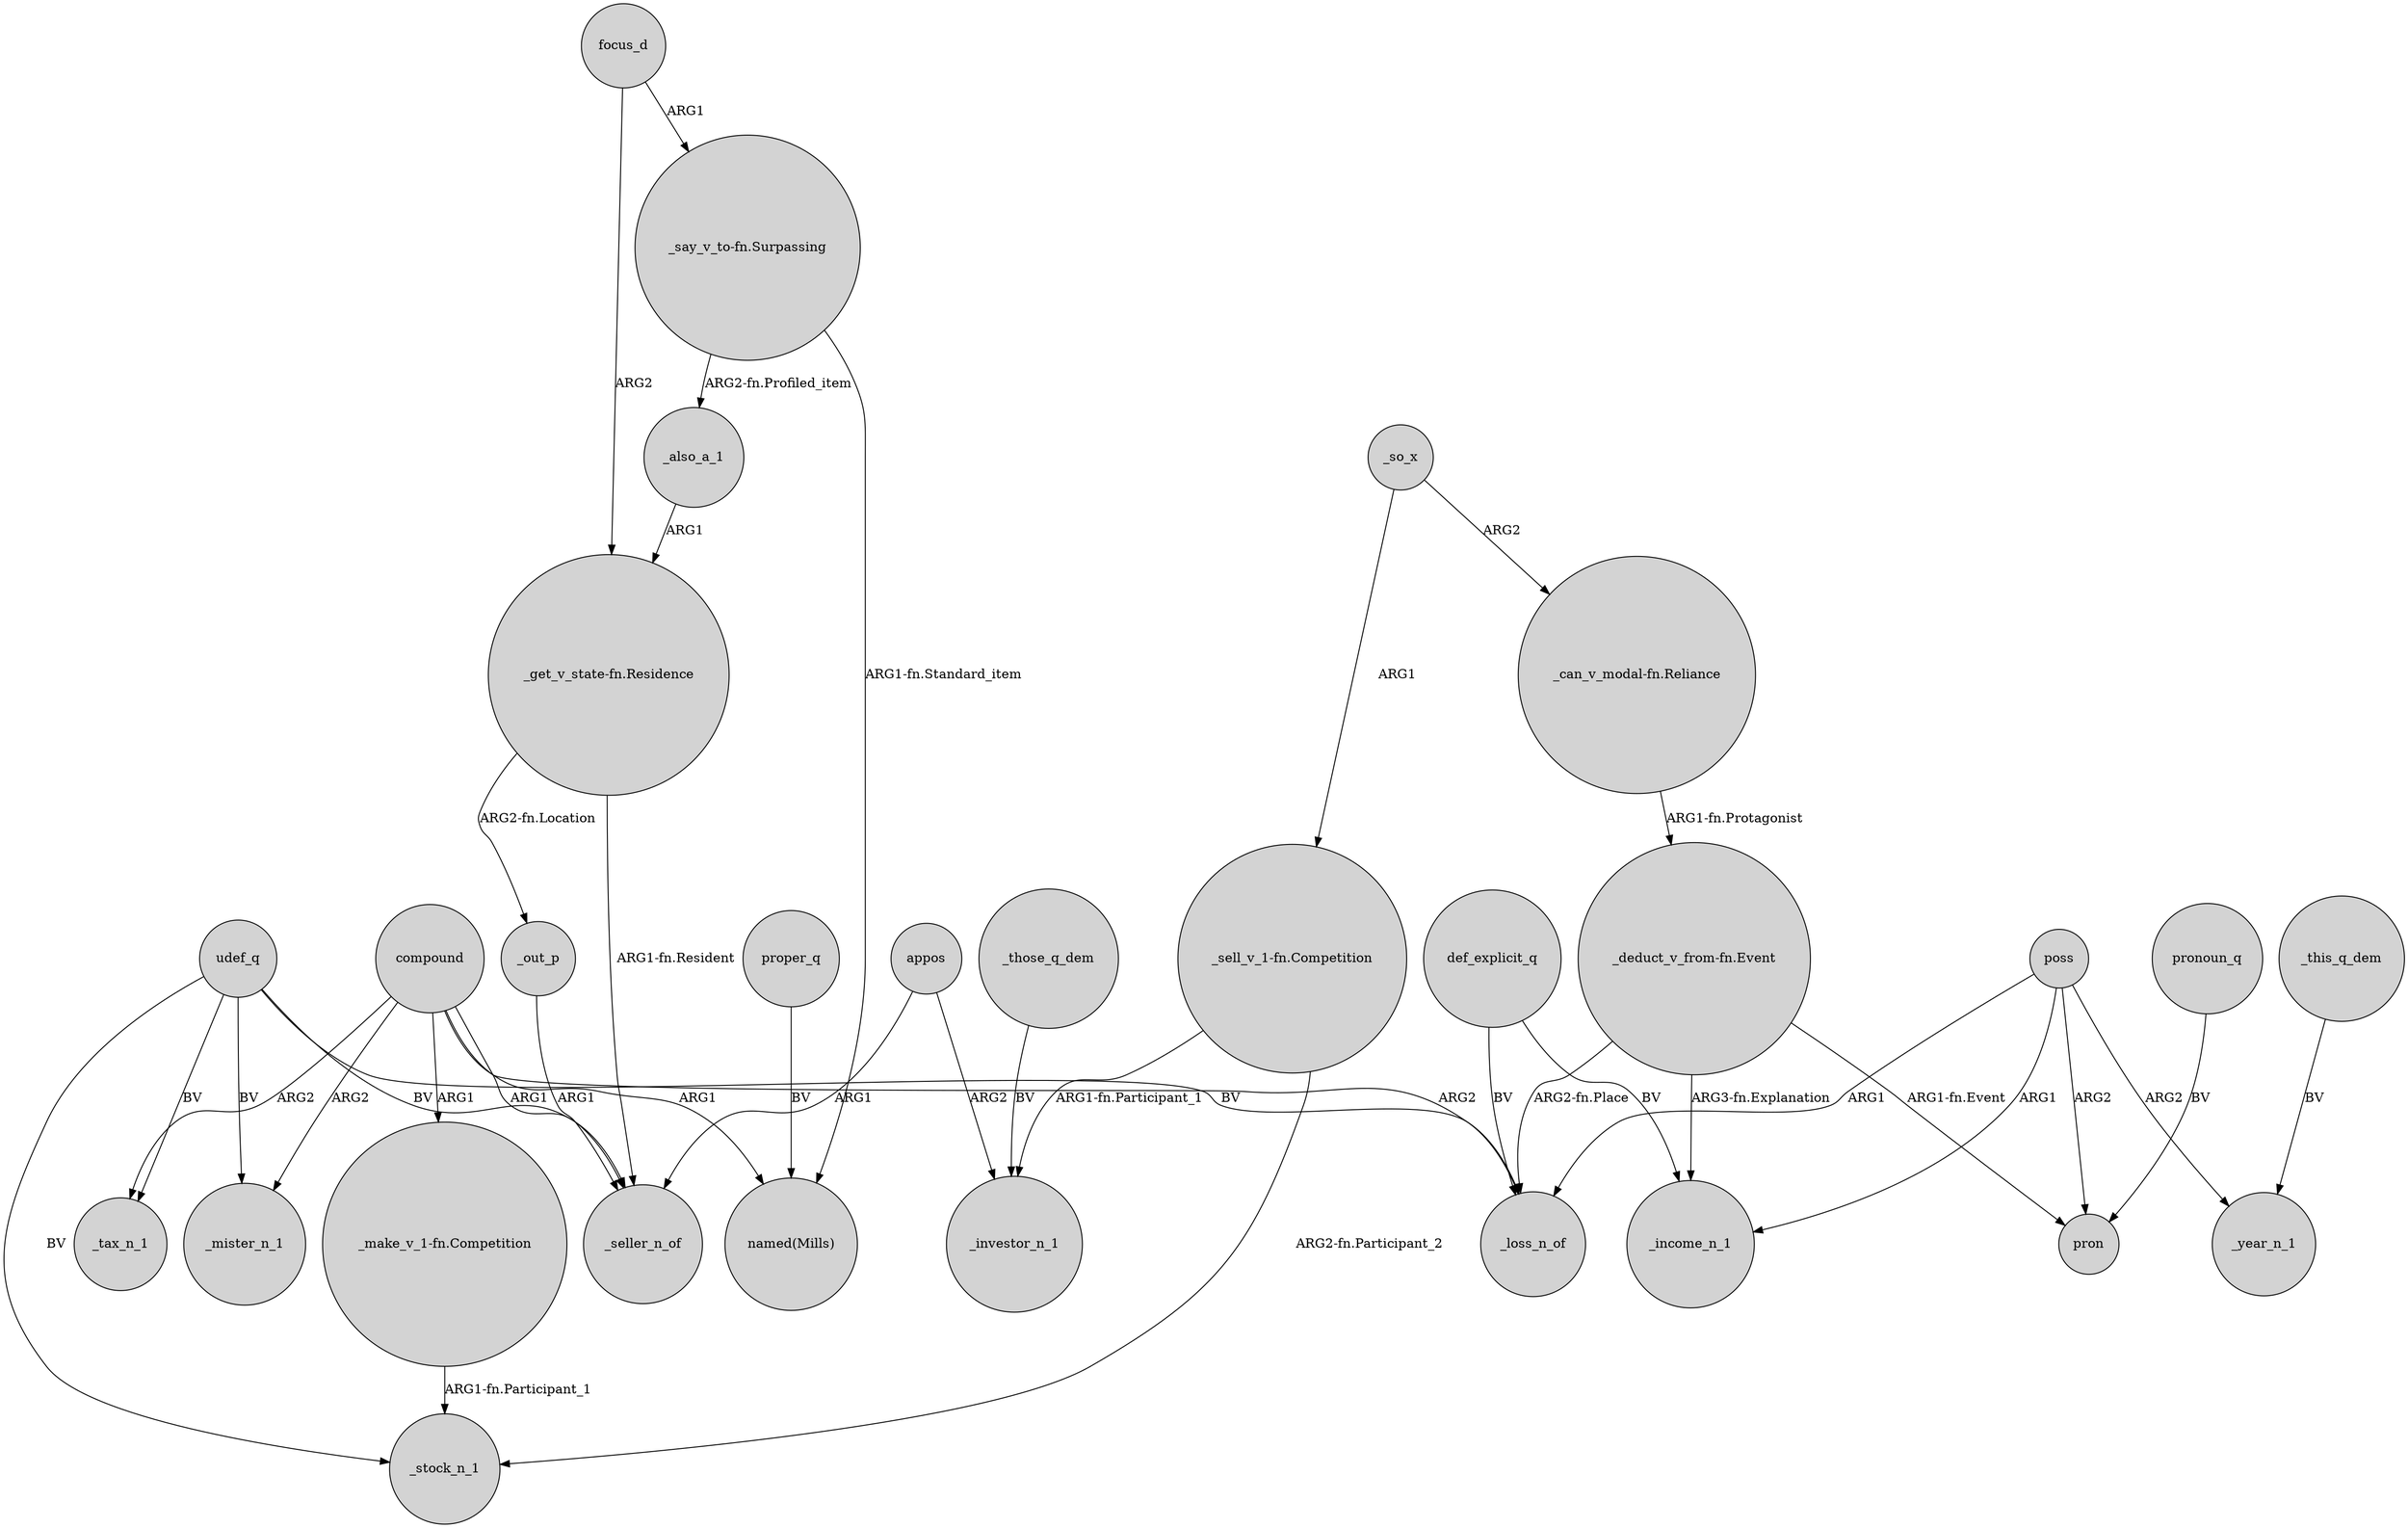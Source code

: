digraph {
	node [shape=circle style=filled]
	"_make_v_1-fn.Competition" -> _stock_n_1 [label="ARG1-fn.Participant_1"]
	compound -> _mister_n_1 [label=ARG2]
	"_get_v_state-fn.Residence" -> _out_p [label="ARG2-fn.Location"]
	udef_q -> _seller_n_of [label=BV]
	focus_d -> "_get_v_state-fn.Residence" [label=ARG2]
	def_explicit_q -> _loss_n_of [label=BV]
	_out_p -> _seller_n_of [label=ARG1]
	"_deduct_v_from-fn.Event" -> _loss_n_of [label="ARG2-fn.Place"]
	"_sell_v_1-fn.Competition" -> _investor_n_1 [label="ARG1-fn.Participant_1"]
	"_deduct_v_from-fn.Event" -> pron [label="ARG1-fn.Event"]
	udef_q -> _tax_n_1 [label=BV]
	poss -> _year_n_1 [label=ARG2]
	"_deduct_v_from-fn.Event" -> _income_n_1 [label="ARG3-fn.Explanation"]
	udef_q -> _mister_n_1 [label=BV]
	_so_x -> "_sell_v_1-fn.Competition" [label=ARG1]
	compound -> "_make_v_1-fn.Competition" [label=ARG1]
	_so_x -> "_can_v_modal-fn.Reliance" [label=ARG2]
	appos -> _investor_n_1 [label=ARG2]
	"_can_v_modal-fn.Reliance" -> "_deduct_v_from-fn.Event" [label="ARG1-fn.Protagonist"]
	pronoun_q -> pron [label=BV]
	"_say_v_to-fn.Surpassing" -> "named(Mills)" [label="ARG1-fn.Standard_item"]
	poss -> pron [label=ARG2]
	udef_q -> _stock_n_1 [label=BV]
	def_explicit_q -> _income_n_1 [label=BV]
	"_say_v_to-fn.Surpassing" -> _also_a_1 [label="ARG2-fn.Profiled_item"]
	poss -> _income_n_1 [label=ARG1]
	udef_q -> _loss_n_of [label=BV]
	compound -> _tax_n_1 [label=ARG2]
	_this_q_dem -> _year_n_1 [label=BV]
	_those_q_dem -> _investor_n_1 [label=BV]
	proper_q -> "named(Mills)" [label=BV]
	compound -> _loss_n_of [label=ARG2]
	"_get_v_state-fn.Residence" -> _seller_n_of [label="ARG1-fn.Resident"]
	appos -> _seller_n_of [label=ARG1]
	_also_a_1 -> "_get_v_state-fn.Residence" [label=ARG1]
	focus_d -> "_say_v_to-fn.Surpassing" [label=ARG1]
	compound -> _seller_n_of [label=ARG1]
	compound -> "named(Mills)" [label=ARG1]
	poss -> _loss_n_of [label=ARG1]
	"_sell_v_1-fn.Competition" -> _stock_n_1 [label="ARG2-fn.Participant_2"]
}

